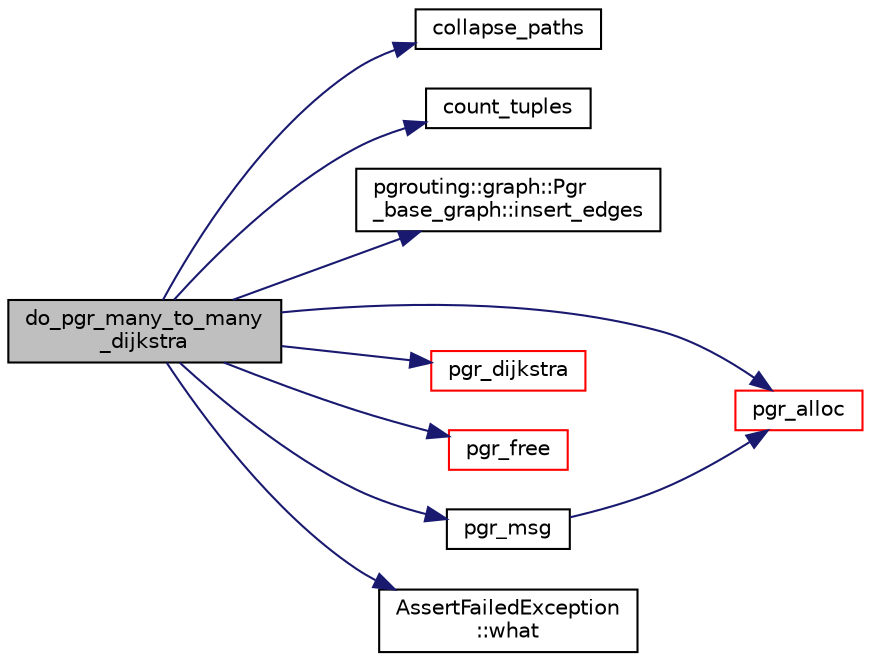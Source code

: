digraph "do_pgr_many_to_many_dijkstra"
{
  edge [fontname="Helvetica",fontsize="10",labelfontname="Helvetica",labelfontsize="10"];
  node [fontname="Helvetica",fontsize="10",shape=record];
  rankdir="LR";
  Node0 [label="do_pgr_many_to_many\l_dijkstra",height=0.2,width=0.4,color="black", fillcolor="grey75", style="filled", fontcolor="black"];
  Node0 -> Node1 [color="midnightblue",fontsize="10",style="solid",fontname="Helvetica"];
  Node1 [label="collapse_paths",height=0.2,width=0.4,color="black", fillcolor="white", style="filled",URL="$basePath__SSEC_8cpp.html#a19c6d298dcf1b394bb1d0269055f45f0"];
  Node0 -> Node2 [color="midnightblue",fontsize="10",style="solid",fontname="Helvetica"];
  Node2 [label="count_tuples",height=0.2,width=0.4,color="black", fillcolor="white", style="filled",URL="$basePath__SSEC_8cpp.html#a704d92207109d41b1df3e14e14579ba1"];
  Node0 -> Node3 [color="midnightblue",fontsize="10",style="solid",fontname="Helvetica"];
  Node3 [label="pgrouting::graph::Pgr\l_base_graph::insert_edges",height=0.2,width=0.4,color="black", fillcolor="white", style="filled",URL="$classpgrouting_1_1graph_1_1Pgr__base__graph.html#a7c90223ba36b5a1b43296ba8c852db25",tooltip="Inserts count edges of type T into the graph. "];
  Node0 -> Node4 [color="midnightblue",fontsize="10",style="solid",fontname="Helvetica"];
  Node4 [label="pgr_alloc",height=0.2,width=0.4,color="red", fillcolor="white", style="filled",URL="$pgr__alloc_8hpp.html#ac9d34b4a4d403ed9f24050b973087a9c",tooltip="allocates memory "];
  Node0 -> Node7 [color="midnightblue",fontsize="10",style="solid",fontname="Helvetica"];
  Node7 [label="pgr_dijkstra",height=0.2,width=0.4,color="red", fillcolor="white", style="filled",URL="$dijkstra__driver_8cpp.html#a7ceb0f6116b3c1eae05e68414954079f"];
  Node0 -> Node12 [color="midnightblue",fontsize="10",style="solid",fontname="Helvetica"];
  Node12 [label="pgr_free",height=0.2,width=0.4,color="red", fillcolor="white", style="filled",URL="$pgr__alloc_8hpp.html#aae87e343d8516ca2c6a60dcfbbf7fde6"];
  Node0 -> Node15 [color="midnightblue",fontsize="10",style="solid",fontname="Helvetica"];
  Node15 [label="pgr_msg",height=0.2,width=0.4,color="black", fillcolor="white", style="filled",URL="$pgr__alloc_8cpp.html#a03fe028457780ee3a4d223cd7fe9d53e"];
  Node15 -> Node4 [color="midnightblue",fontsize="10",style="solid",fontname="Helvetica"];
  Node0 -> Node16 [color="midnightblue",fontsize="10",style="solid",fontname="Helvetica"];
  Node16 [label="AssertFailedException\l::what",height=0.2,width=0.4,color="black", fillcolor="white", style="filled",URL="$classAssertFailedException.html#a7f00e7275e82f7b6bafec6339a27bc88"];
}
